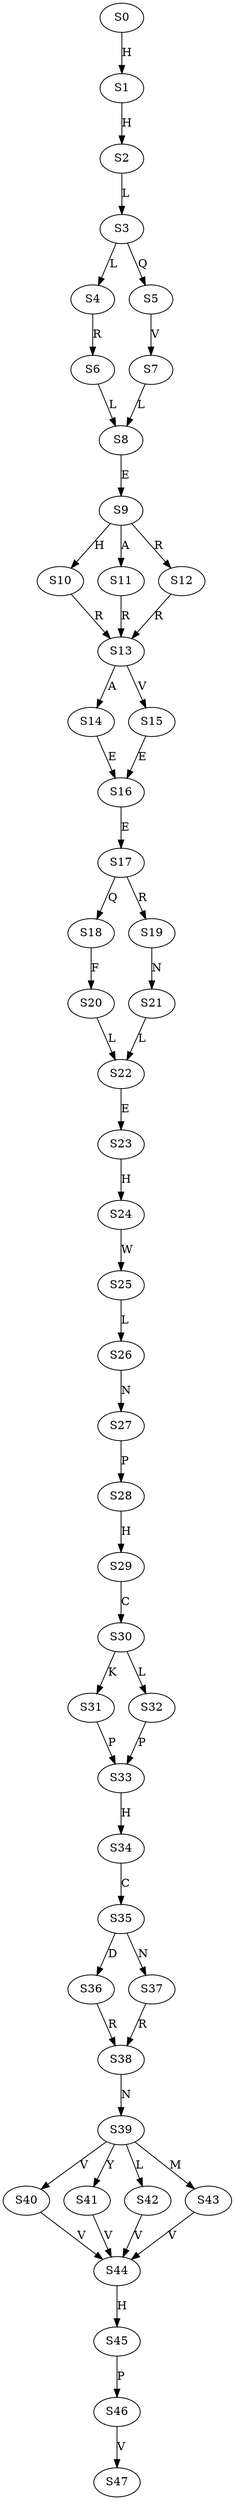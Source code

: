 strict digraph  {
	S0 -> S1 [ label = H ];
	S1 -> S2 [ label = H ];
	S2 -> S3 [ label = L ];
	S3 -> S4 [ label = L ];
	S3 -> S5 [ label = Q ];
	S4 -> S6 [ label = R ];
	S5 -> S7 [ label = V ];
	S6 -> S8 [ label = L ];
	S7 -> S8 [ label = L ];
	S8 -> S9 [ label = E ];
	S9 -> S10 [ label = H ];
	S9 -> S11 [ label = A ];
	S9 -> S12 [ label = R ];
	S10 -> S13 [ label = R ];
	S11 -> S13 [ label = R ];
	S12 -> S13 [ label = R ];
	S13 -> S14 [ label = A ];
	S13 -> S15 [ label = V ];
	S14 -> S16 [ label = E ];
	S15 -> S16 [ label = E ];
	S16 -> S17 [ label = E ];
	S17 -> S18 [ label = Q ];
	S17 -> S19 [ label = R ];
	S18 -> S20 [ label = F ];
	S19 -> S21 [ label = N ];
	S20 -> S22 [ label = L ];
	S21 -> S22 [ label = L ];
	S22 -> S23 [ label = E ];
	S23 -> S24 [ label = H ];
	S24 -> S25 [ label = W ];
	S25 -> S26 [ label = L ];
	S26 -> S27 [ label = N ];
	S27 -> S28 [ label = P ];
	S28 -> S29 [ label = H ];
	S29 -> S30 [ label = C ];
	S30 -> S31 [ label = K ];
	S30 -> S32 [ label = L ];
	S31 -> S33 [ label = P ];
	S32 -> S33 [ label = P ];
	S33 -> S34 [ label = H ];
	S34 -> S35 [ label = C ];
	S35 -> S36 [ label = D ];
	S35 -> S37 [ label = N ];
	S36 -> S38 [ label = R ];
	S37 -> S38 [ label = R ];
	S38 -> S39 [ label = N ];
	S39 -> S40 [ label = V ];
	S39 -> S41 [ label = Y ];
	S39 -> S42 [ label = L ];
	S39 -> S43 [ label = M ];
	S40 -> S44 [ label = V ];
	S41 -> S44 [ label = V ];
	S42 -> S44 [ label = V ];
	S43 -> S44 [ label = V ];
	S44 -> S45 [ label = H ];
	S45 -> S46 [ label = P ];
	S46 -> S47 [ label = V ];
}
